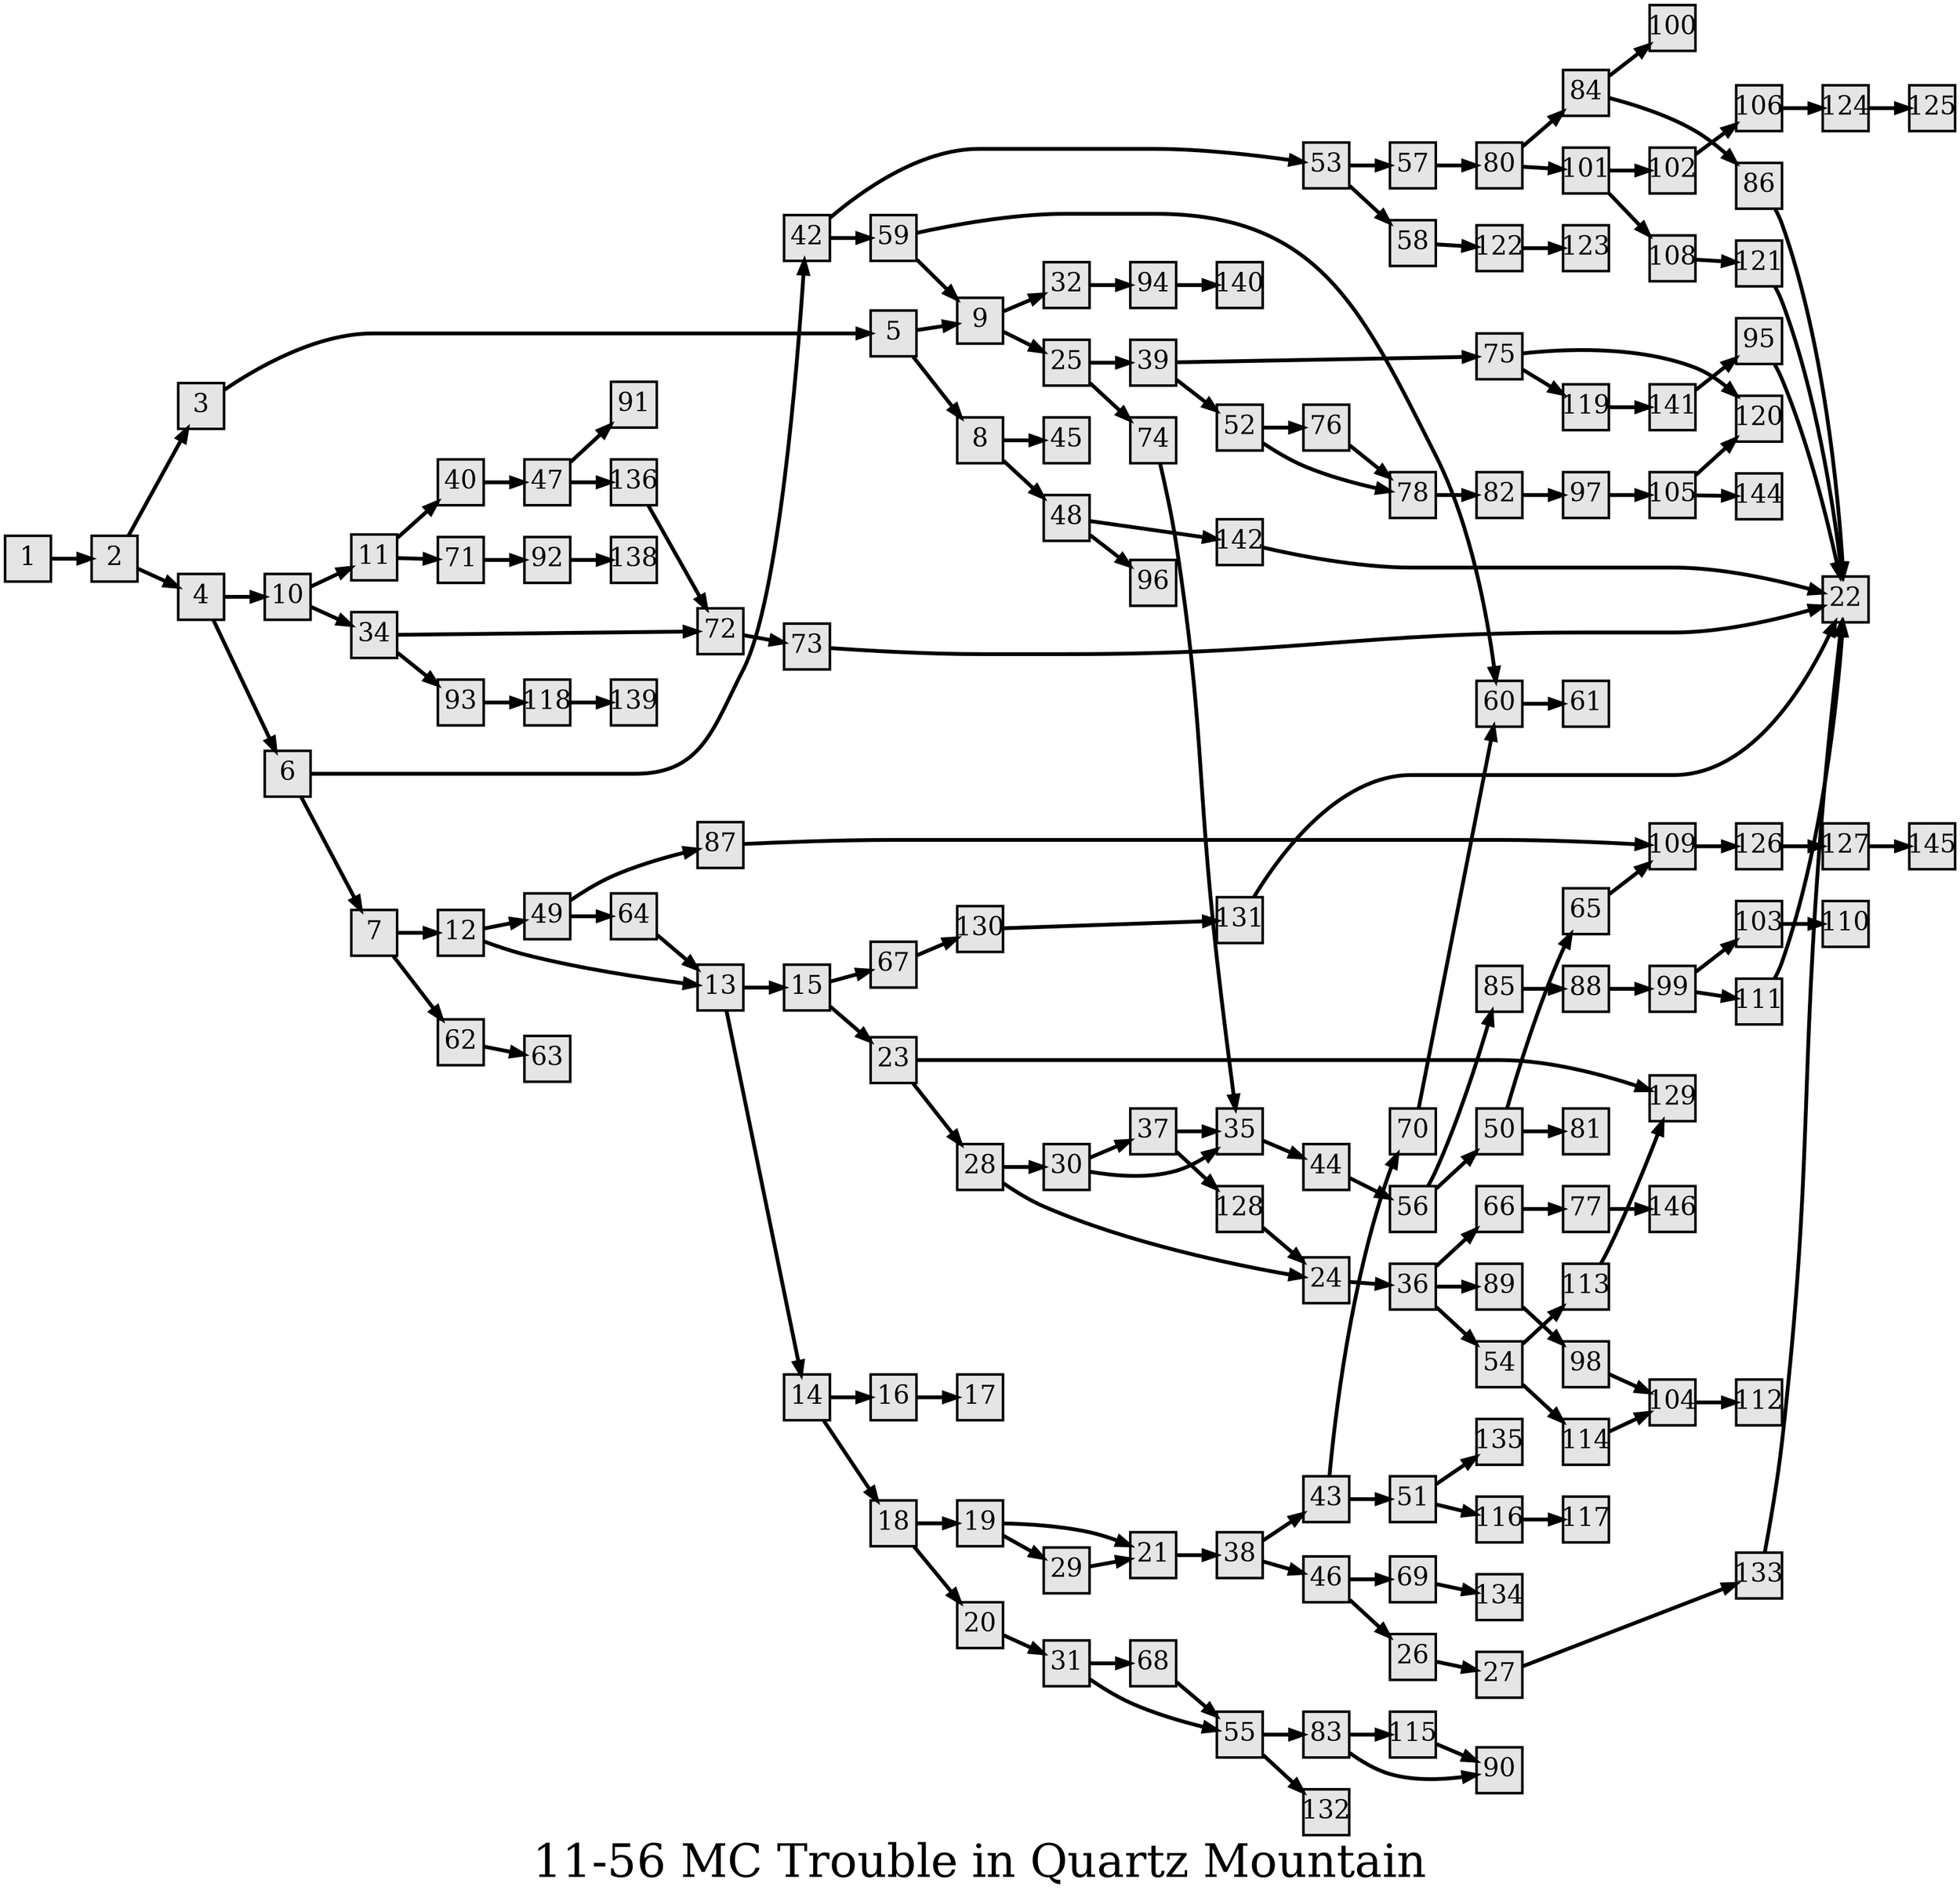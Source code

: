 digraph g{
  graph [ label="11-56 MC Trouble in Quartz Mountain" rankdir=LR, ordering=out, fontsize=36, nodesep="0.35", ranksep="0.45"];
  node  [shape=rect, penwidth=2, fontsize=20, style=filled, fillcolor=grey90, margin="0,0", labelfloat=true, regular=true, fixedsize=true];
  edge  [labelfloat=true, penwidth=3, fontsize=12];
  // ---;
  // group  : Katz;
  // id     :;
  // gbid   :;
  // series :;
  // title  :;
  // author :;
  // credit:;
  // - name : Kylie McGregor;
  // role : encoder;
  // date : 2017-09-08;
  // - name : Jeremy Douglass;
  // role : editor;
  // date : 2017-10-19;
  // render:;
  // - name   : small;
  // styles : gvStyles-small.txt;
  // engine : dot;
  // comment: >;
  
  // ---;
  
  // From | To | Label;
  
  1 -> 2;
  2 -> 3;
  2 -> 4;
  3 -> 5;
  4 -> 10;
  4 -> 6;
  5 -> 9;
  5 -> 8;
  6 -> 42;
  6 -> 7;
  7 -> 12;
  7 -> 62;
  8 -> 45;
  8 -> 48;
  9 -> 32;
  9 -> 25;
  10 -> 11;
  10 -> 34;
  11 -> 40;
  11 -> 71;
  12 -> 49;
  12 -> 13;
  13 -> 15;
  13 -> 14;
  14 -> 16;
  14 -> 18;
  15 -> 67;
  15 -> 23;
  16 -> 17;
  18 -> 19;
  18 -> 20;
  19 -> 21;
  19 -> 29;
  20 -> 31;
  21 -> 38;
  23 -> 129;
  23 -> 28;
  24 -> 36;
  25 -> 39;
  25 -> 74;
  26 -> 27;
  27 -> 133;
  28 -> 30;
  28 -> 24;
  29 -> 21;
  30 -> 37;
  30 -> 35;
  31 -> 68;
  31 -> 55;
  32 -> 94;
  34 -> 72;
  34 -> 93;
  35 -> 44;
  36 -> 66;
  36 -> 89;
  36 -> 54;
  37 -> 35;
  37 -> 128;
  38 -> 43;
  38 -> 46;
  39 -> 75;
  39 -> 52;
  40 -> 47;
  42 -> 53;
  42 -> 59;
  43 -> 70;
  43 -> 51;
  44 -> 56;
  46 -> 69;
  46 -> 26;
  47 -> 91;
  47 -> 136;
  48 -> 142;
  48 -> 96;
  49 -> 87;
  49 -> 64;
  50 -> 65;
  50 -> 81;
  51 -> 135;
  51 -> 116;
  52 -> 76;
  52 -> 78;
  53 -> 57;
  53 -> 58;
  54 -> 113;
  54 -> 114;
  55 -> 83;
  55 -> 132;
  56 -> 85;
  56 -> 50;
  57 -> 80;
  58 -> 122;
  59 -> 60;
  59 -> 9;
  60 -> 61;
  62 -> 63;
  64 -> 13;
  65 -> 109;
  66 -> 77;
  67 -> 130;
  68 -> 55;
  69 -> 134;
  70 -> 60;
  71 -> 92;
  72 -> 73;
  73 -> 22;
  74 -> 35;
  75 -> 120;
  75 -> 119;
  76 -> 78;
  77 -> 146;
  78 -> 82;
  80 -> 84;
  80 -> 101;
  82 -> 97;
  83 -> 115;
  83 -> 90;
  84 -> 100;
  84 -> 86;
  85 -> 88;
  86 -> 22;
  87 -> 109;
  88 -> 99;
  89 -> 98;
  92 -> 138;
  93 -> 118;
  94 -> 140;
  95 -> 22;
  97 -> 105;
  98 -> 104;
  99 -> 103;
  99 -> 111;
  101 -> 102;
  101 -> 108;
  102 -> 106;
  103 -> 110;
  104 -> 112;
  105 -> 120;
  105 -> 144;
  106 -> 124;
  108 -> 121;
  109 -> 126;
  111 -> 22;
  113 -> 129;
  114 -> 104;
  115 -> 90;
  116 -> 117;
  118 -> 139;
  119 -> 141;
  121 -> 22;
  122 -> 123;
  124 -> 125;
  126 -> 127;
  127 -> 145;
  128 -> 24;
  130 -> 131;
  131 -> 22;
  133 -> 22;
  136 -> 72;
  141 -> 95;
  142 -> 22;
}

